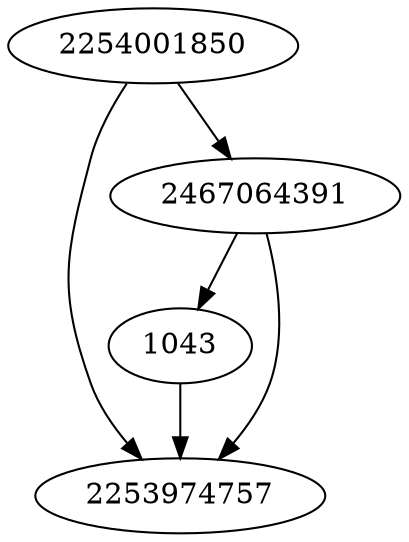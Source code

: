strict digraph  {
2254001850;
1043;
2253974757;
2467064391;
2254001850 -> 2467064391;
2254001850 -> 2253974757;
1043 -> 2253974757;
2467064391 -> 2253974757;
2467064391 -> 1043;
}
